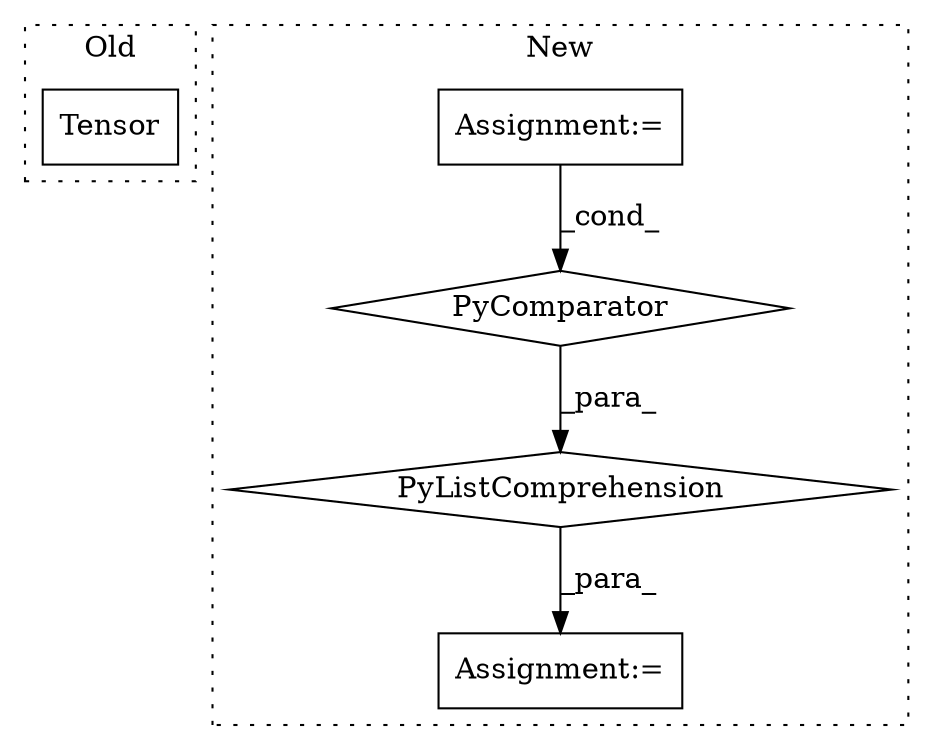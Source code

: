 digraph G {
subgraph cluster0 {
1 [label="Tensor" a="32" s="863" l="8" shape="box"];
label = "Old";
style="dotted";
}
subgraph cluster1 {
2 [label="PyComparator" a="113" s="977" l="28" shape="diamond"];
3 [label="PyListComprehension" a="109" s="870" l="143" shape="diamond"];
4 [label="Assignment:=" a="7" s="858" l="12" shape="box"];
5 [label="Assignment:=" a="7" s="977" l="28" shape="box"];
label = "New";
style="dotted";
}
2 -> 3 [label="_para_"];
3 -> 4 [label="_para_"];
5 -> 2 [label="_cond_"];
}